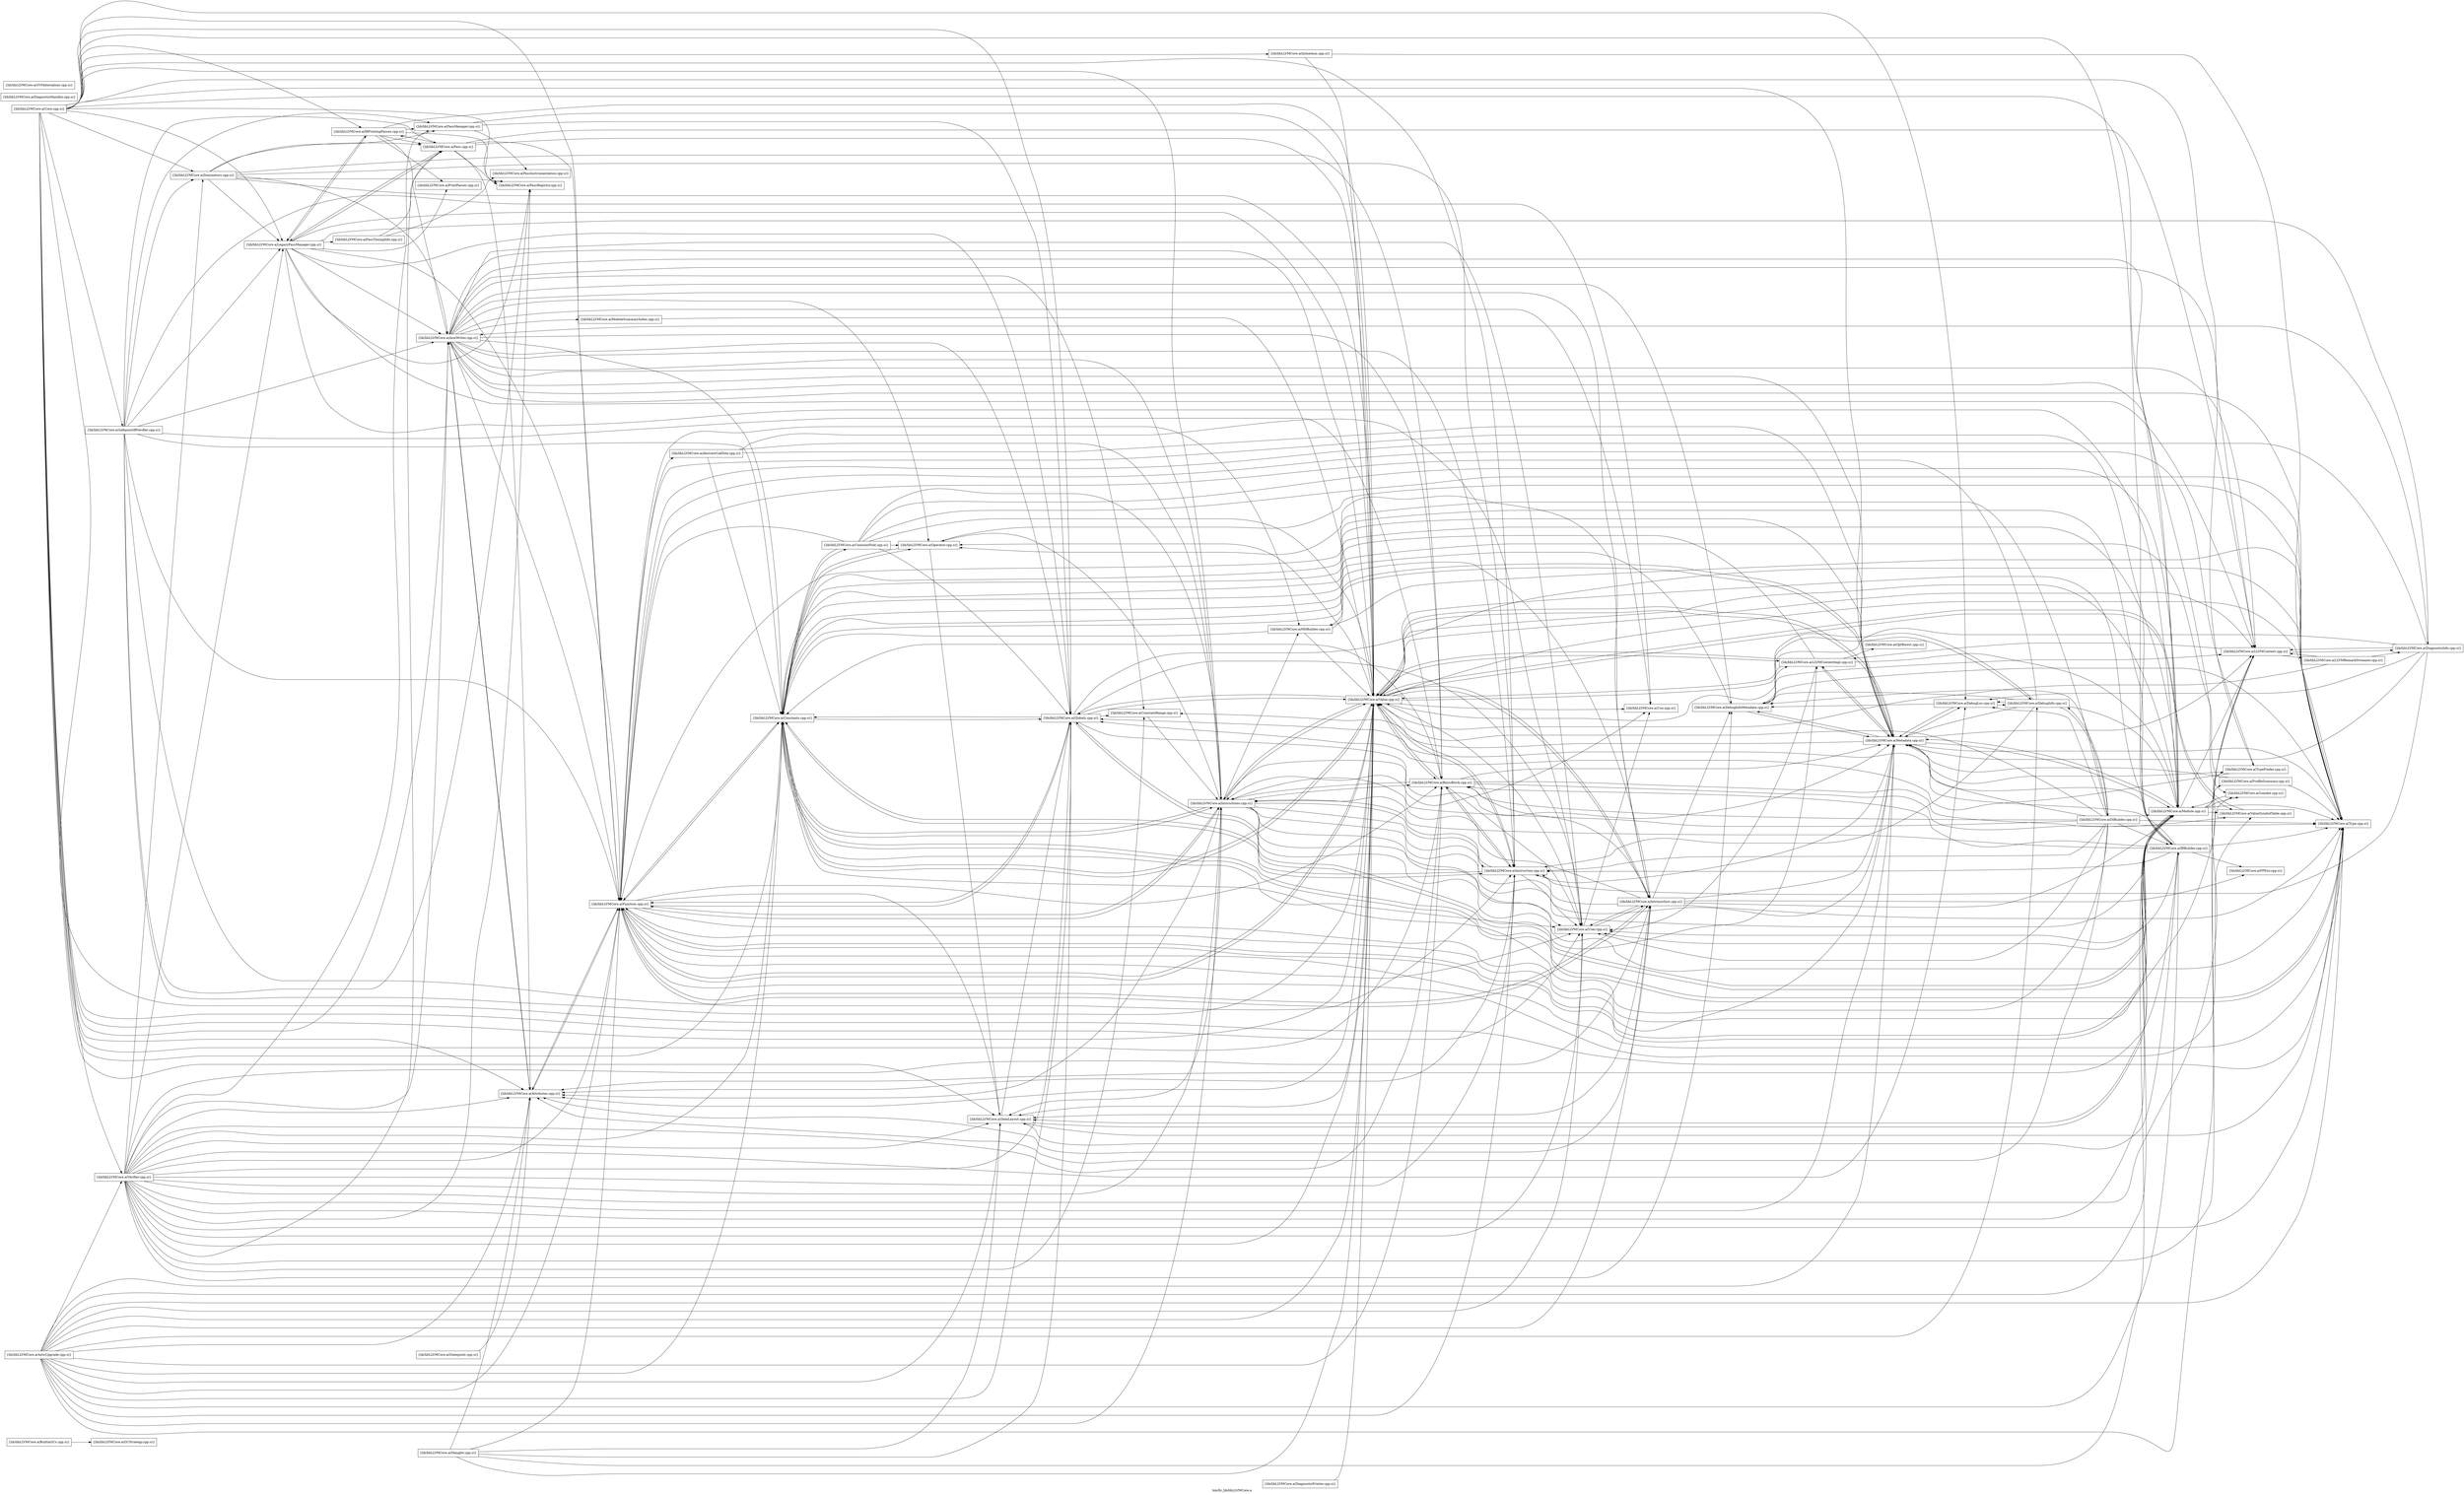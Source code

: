 digraph "bin/llc_lib/libLLVMCore.a" {
	label="bin/llc_lib/libLLVMCore.a";
	rankdir=LR;
	{ rank=same; Node0x560d3f84eb18;  }
	{ rank=same; Node0x560d3f84eb18;  }

	Node0x560d3f84eb18 [shape=record,shape=box,group=0,label="{lib/libLLVMCore.a(BuiltinGCs.cpp.o)}"];
	Node0x560d3f84eb18 -> Node0x560d3f8614e8;
	Node0x560d3f859ba8 [shape=record,shape=box,group=0,label="{lib/libLLVMCore.a(Core.cpp.o)}"];
	Node0x560d3f859ba8 -> Node0x560d3f852a38;
	Node0x560d3f859ba8 -> Node0x560d3f851db8;
	Node0x560d3f859ba8 -> Node0x560d3f851ae8;
	Node0x560d3f859ba8 -> Node0x560d3f858618;
	Node0x560d3f859ba8 -> Node0x560d3f8596f8;
	Node0x560d3f859ba8 -> Node0x560d3f866768;
	Node0x560d3f859ba8 -> Node0x560d3f860688;
	Node0x560d3f859ba8 -> Node0x560d3f8608b8;
	Node0x560d3f859ba8 -> Node0x560d3f861768;
	Node0x560d3f859ba8 -> Node0x560d3f862618;
	Node0x560d3f859ba8 -> Node0x560d3f863478;
	Node0x560d3f859ba8 -> Node0x560d3f8636f8;
	Node0x560d3f859ba8 -> Node0x560d3f867618;
	Node0x560d3f859ba8 -> Node0x560d3f866e48;
	Node0x560d3f859ba8 -> Node0x560d3f8434e8;
	Node0x560d3f859ba8 -> Node0x560d3f842408;
	Node0x560d3f859ba8 -> Node0x560d3f846328;
	Node0x560d3f859ba8 -> Node0x560d3f84ed98;
	Node0x560d3f859ba8 -> Node0x560d3f8546a8;
	Node0x560d3f859ba8 -> Node0x560d3f865a48;
	Node0x560d3f859ba8 -> Node0x560d3f865548;
	Node0x560d3f859ba8 -> Node0x560d3f868338;
	Node0x560d3f859ba8 -> Node0x560d3f8685b8;
	Node0x560d3f859ba8 -> Node0x560d3f866d58;
	Node0x560d3f8596f8 [shape=record,shape=box,group=0,label="{lib/libLLVMCore.a(DataLayout.cpp.o)}"];
	Node0x560d3f8596f8 -> Node0x560d3f861768;
	Node0x560d3f8596f8 -> Node0x560d3f84ed98;
	Node0x560d3f8596f8 -> Node0x560d3f865548;
	Node0x560d3f8664e8 [shape=record,shape=box,group=0,label="{lib/libLLVMCore.a(DiagnosticHandler.cpp.o)}"];
	Node0x560d3f8434e8 [shape=record,shape=box,group=0,label="{lib/libLLVMCore.a(LLVMContext.cpp.o)}"];
	Node0x560d3f8434e8 -> Node0x560d3f85f7d8;
	Node0x560d3f8434e8 -> Node0x560d3f8429a8;
	Node0x560d3f8434e8 -> Node0x560d3f843038;
	Node0x560d3f843038 [shape=record,shape=box,group=0,label="{lib/libLLVMCore.a(LLVMRemarkStreamer.cpp.o)}"];
	Node0x560d3f843038 -> Node0x560d3f85f7d8;
	Node0x560d3f843038 -> Node0x560d3f8434e8;
	Node0x560d3f843038 -> Node0x560d3f8685b8;
	Node0x560d3f842408 [shape=record,shape=box,group=0,label="{lib/libLLVMCore.a(LegacyPassManager.cpp.o)}"];
	Node0x560d3f842408 -> Node0x560d3f852a38;
	Node0x560d3f842408 -> Node0x560d3f85f7d8;
	Node0x560d3f842408 -> Node0x560d3f8608b8;
	Node0x560d3f842408 -> Node0x560d3f861768;
	Node0x560d3f842408 -> Node0x560d3f863478;
	Node0x560d3f842408 -> Node0x560d3f8434e8;
	Node0x560d3f842408 -> Node0x560d3f84ed98;
	Node0x560d3f842408 -> Node0x560d3f850c88;
	Node0x560d3f842408 -> Node0x560d3f8546a8;
	Node0x560d3f842408 -> Node0x560d3f855378;
	Node0x560d3f842408 -> Node0x560d3f854bf8;
	Node0x560d3f842408 -> Node0x560d3f8685b8;
	Node0x560d3f84ed98 [shape=record,shape=box,group=0,label="{lib/libLLVMCore.a(Module.cpp.o)}"];
	Node0x560d3f84ed98 -> Node0x560d3f84e348;
	Node0x560d3f84ed98 -> Node0x560d3f858618;
	Node0x560d3f84ed98 -> Node0x560d3f8596f8;
	Node0x560d3f84ed98 -> Node0x560d3f8608b8;
	Node0x560d3f84ed98 -> Node0x560d3f861768;
	Node0x560d3f84ed98 -> Node0x560d3f8434e8;
	Node0x560d3f84ed98 -> Node0x560d3f846328;
	Node0x560d3f84ed98 -> Node0x560d3f8653b8;
	Node0x560d3f84ed98 -> Node0x560d3f865548;
	Node0x560d3f84ed98 -> Node0x560d3f864ff8;
	Node0x560d3f84ed98 -> Node0x560d3f868338;
	Node0x560d3f84ed98 -> Node0x560d3f8685b8;
	Node0x560d3f84ed98 -> Node0x560d3f867e88;
	Node0x560d3f8546a8 [shape=record,shape=box,group=0,label="{lib/libLLVMCore.a(PassRegistry.cpp.o)}"];
	Node0x560d3f866d58 [shape=record,shape=box,group=0,label="{lib/libLLVMCore.a(Verifier.cpp.o)}"];
	Node0x560d3f866d58 -> Node0x560d3f852a38;
	Node0x560d3f866d58 -> Node0x560d3f851db8;
	Node0x560d3f866d58 -> Node0x560d3f851ae8;
	Node0x560d3f866d58 -> Node0x560d3f84e348;
	Node0x560d3f866d58 -> Node0x560d3f858d48;
	Node0x560d3f866d58 -> Node0x560d3f858618;
	Node0x560d3f866d58 -> Node0x560d3f8596f8;
	Node0x560d3f866d58 -> Node0x560d3f864cd8;
	Node0x560d3f866d58 -> Node0x560d3f866768;
	Node0x560d3f866d58 -> Node0x560d3f860688;
	Node0x560d3f866d58 -> Node0x560d3f8608b8;
	Node0x560d3f866d58 -> Node0x560d3f861768;
	Node0x560d3f866d58 -> Node0x560d3f867618;
	Node0x560d3f866d58 -> Node0x560d3f866e48;
	Node0x560d3f866d58 -> Node0x560d3f867b18;
	Node0x560d3f866d58 -> Node0x560d3f8434e8;
	Node0x560d3f866d58 -> Node0x560d3f842408;
	Node0x560d3f866d58 -> Node0x560d3f846328;
	Node0x560d3f866d58 -> Node0x560d3f84ed98;
	Node0x560d3f866d58 -> Node0x560d3f850c88;
	Node0x560d3f866d58 -> Node0x560d3f850508;
	Node0x560d3f866d58 -> Node0x560d3f8546a8;
	Node0x560d3f866d58 -> Node0x560d3f865548;
	Node0x560d3f866d58 -> Node0x560d3f868338;
	Node0x560d3f866d58 -> Node0x560d3f8685b8;
	Node0x560d3f850c88 [shape=record,shape=box,group=0,label="{lib/libLLVMCore.a(Pass.cpp.o)}"];
	Node0x560d3f850c88 -> Node0x560d3f851db8;
	Node0x560d3f850c88 -> Node0x560d3f8608b8;
	Node0x560d3f850c88 -> Node0x560d3f863478;
	Node0x560d3f850c88 -> Node0x560d3f8434e8;
	Node0x560d3f850c88 -> Node0x560d3f842408;
	Node0x560d3f850c88 -> Node0x560d3f8546a8;
	Node0x560d3f850c88 -> Node0x560d3f8685b8;
	Node0x560d3f8685b8 [shape=record,shape=box,group=0,label="{lib/libLLVMCore.a(Value.cpp.o)}"];
	Node0x560d3f8685b8 -> Node0x560d3f851db8;
	Node0x560d3f8685b8 -> Node0x560d3f851ae8;
	Node0x560d3f8685b8 -> Node0x560d3f858618;
	Node0x560d3f8685b8 -> Node0x560d3f8596f8;
	Node0x560d3f8685b8 -> Node0x560d3f864f08;
	Node0x560d3f8685b8 -> Node0x560d3f8608b8;
	Node0x560d3f8685b8 -> Node0x560d3f861768;
	Node0x560d3f8685b8 -> Node0x560d3f867618;
	Node0x560d3f8685b8 -> Node0x560d3f866e48;
	Node0x560d3f8685b8 -> Node0x560d3f867b18;
	Node0x560d3f8685b8 -> Node0x560d3f8434e8;
	Node0x560d3f8685b8 -> Node0x560d3f8429a8;
	Node0x560d3f8685b8 -> Node0x560d3f846328;
	Node0x560d3f8685b8 -> Node0x560d3f851b38;
	Node0x560d3f8685b8 -> Node0x560d3f865548;
	Node0x560d3f8685b8 -> Node0x560d3f868ab8;
	Node0x560d3f8685b8 -> Node0x560d3f868338;
	Node0x560d3f8685b8 -> Node0x560d3f867e88;
	Node0x560d3f851db8 [shape=record,shape=box,group=0,label="{lib/libLLVMCore.a(Attributes.cpp.o)}"];
	Node0x560d3f851db8 -> Node0x560d3f852a38;
	Node0x560d3f851db8 -> Node0x560d3f8608b8;
	Node0x560d3f858618 [shape=record,shape=box,group=0,label="{lib/libLLVMCore.a(Constants.cpp.o)}"];
	Node0x560d3f858618 -> Node0x560d3f858ac8;
	Node0x560d3f858618 -> Node0x560d3f8608b8;
	Node0x560d3f858618 -> Node0x560d3f861768;
	Node0x560d3f858618 -> Node0x560d3f867618;
	Node0x560d3f858618 -> Node0x560d3f866e48;
	Node0x560d3f858618 -> Node0x560d3f851b38;
	Node0x560d3f858618 -> Node0x560d3f865548;
	Node0x560d3f858618 -> Node0x560d3f868338;
	Node0x560d3f858618 -> Node0x560d3f8685b8;
	Node0x560d3f845ba8 [shape=record,shape=box,group=0,label="{lib/libLLVMCore.a(Mangler.cpp.o)}"];
	Node0x560d3f845ba8 -> Node0x560d3f851db8;
	Node0x560d3f845ba8 -> Node0x560d3f8596f8;
	Node0x560d3f845ba8 -> Node0x560d3f8608b8;
	Node0x560d3f845ba8 -> Node0x560d3f861768;
	Node0x560d3f845ba8 -> Node0x560d3f84ed98;
	Node0x560d3f845ba8 -> Node0x560d3f8685b8;
	Node0x560d3f846328 [shape=record,shape=box,group=0,label="{lib/libLLVMCore.a(Metadata.cpp.o)}"];
	Node0x560d3f846328 -> Node0x560d3f858d48;
	Node0x560d3f846328 -> Node0x560d3f858618;
	Node0x560d3f846328 -> Node0x560d3f864cd8;
	Node0x560d3f846328 -> Node0x560d3f866768;
	Node0x560d3f846328 -> Node0x560d3f8434e8;
	Node0x560d3f846328 -> Node0x560d3f8429a8;
	Node0x560d3f846328 -> Node0x560d3f8417d8;
	Node0x560d3f846328 -> Node0x560d3f84ed98;
	Node0x560d3f846328 -> Node0x560d3f865548;
	Node0x560d3f846328 -> Node0x560d3f8685b8;
	Node0x560d3f85f7d8 [shape=record,shape=box,group=0,label="{lib/libLLVMCore.a(DiagnosticInfo.cpp.o)}"];
	Node0x560d3f85f7d8 -> Node0x560d3f852a38;
	Node0x560d3f85f7d8 -> Node0x560d3f866768;
	Node0x560d3f85f7d8 -> Node0x560d3f8608b8;
	Node0x560d3f85f7d8 -> Node0x560d3f867618;
	Node0x560d3f85f7d8 -> Node0x560d3f8434e8;
	Node0x560d3f85f7d8 -> Node0x560d3f846328;
	Node0x560d3f85f7d8 -> Node0x560d3f8685b8;
	Node0x560d3f8608b8 [shape=record,shape=box,group=0,label="{lib/libLLVMCore.a(Function.cpp.o)}"];
	Node0x560d3f8608b8 -> Node0x560d3f850558;
	Node0x560d3f8608b8 -> Node0x560d3f851db8;
	Node0x560d3f8608b8 -> Node0x560d3f851ae8;
	Node0x560d3f8608b8 -> Node0x560d3f858618;
	Node0x560d3f8608b8 -> Node0x560d3f8596f8;
	Node0x560d3f8608b8 -> Node0x560d3f861768;
	Node0x560d3f8608b8 -> Node0x560d3f866e48;
	Node0x560d3f8608b8 -> Node0x560d3f867b18;
	Node0x560d3f8608b8 -> Node0x560d3f8434e8;
	Node0x560d3f8608b8 -> Node0x560d3f8417d8;
	Node0x560d3f8608b8 -> Node0x560d3f846328;
	Node0x560d3f8608b8 -> Node0x560d3f84ed98;
	Node0x560d3f8608b8 -> Node0x560d3f865548;
	Node0x560d3f8608b8 -> Node0x560d3f868338;
	Node0x560d3f8608b8 -> Node0x560d3f8685b8;
	Node0x560d3f8608b8 -> Node0x560d3f867e88;
	Node0x560d3f861768 [shape=record,shape=box,group=0,label="{lib/libLLVMCore.a(Globals.cpp.o)}"];
	Node0x560d3f861768 -> Node0x560d3f858d48;
	Node0x560d3f861768 -> Node0x560d3f858618;
	Node0x560d3f861768 -> Node0x560d3f8608b8;
	Node0x560d3f861768 -> Node0x560d3f846328;
	Node0x560d3f861768 -> Node0x560d3f84ed98;
	Node0x560d3f861768 -> Node0x560d3f865548;
	Node0x560d3f861768 -> Node0x560d3f868338;
	Node0x560d3f861768 -> Node0x560d3f8685b8;
	Node0x560d3f862618 [shape=record,shape=box,group=0,label="{lib/libLLVMCore.a(IRBuilder.cpp.o)}"];
	Node0x560d3f862618 -> Node0x560d3f851db8;
	Node0x560d3f862618 -> Node0x560d3f851ae8;
	Node0x560d3f862618 -> Node0x560d3f858618;
	Node0x560d3f862618 -> Node0x560d3f8596f8;
	Node0x560d3f862618 -> Node0x560d3f8608b8;
	Node0x560d3f862618 -> Node0x560d3f861768;
	Node0x560d3f862618 -> Node0x560d3f862848;
	Node0x560d3f862618 -> Node0x560d3f867618;
	Node0x560d3f862618 -> Node0x560d3f866e48;
	Node0x560d3f862618 -> Node0x560d3f846328;
	Node0x560d3f862618 -> Node0x560d3f865548;
	Node0x560d3f862618 -> Node0x560d3f868338;
	Node0x560d3f862618 -> Node0x560d3f8685b8;
	Node0x560d3f8636f8 [shape=record,shape=box,group=0,label="{lib/libLLVMCore.a(InlineAsm.cpp.o)}"];
	Node0x560d3f8636f8 -> Node0x560d3f865548;
	Node0x560d3f8636f8 -> Node0x560d3f8685b8;
	Node0x560d3f867618 [shape=record,shape=box,group=0,label="{lib/libLLVMCore.a(Instruction.cpp.o)}"];
	Node0x560d3f867618 -> Node0x560d3f851db8;
	Node0x560d3f867618 -> Node0x560d3f851ae8;
	Node0x560d3f867618 -> Node0x560d3f858618;
	Node0x560d3f867618 -> Node0x560d3f866e48;
	Node0x560d3f867618 -> Node0x560d3f846328;
	Node0x560d3f867618 -> Node0x560d3f868338;
	Node0x560d3f867618 -> Node0x560d3f8685b8;
	Node0x560d3f866e48 [shape=record,shape=box,group=0,label="{lib/libLLVMCore.a(Instructions.cpp.o)}"];
	Node0x560d3f866e48 -> Node0x560d3f851db8;
	Node0x560d3f866e48 -> Node0x560d3f851ae8;
	Node0x560d3f866e48 -> Node0x560d3f858618;
	Node0x560d3f866e48 -> Node0x560d3f8596f8;
	Node0x560d3f866e48 -> Node0x560d3f8608b8;
	Node0x560d3f866e48 -> Node0x560d3f867618;
	Node0x560d3f866e48 -> Node0x560d3f8429a8;
	Node0x560d3f866e48 -> Node0x560d3f8417d8;
	Node0x560d3f866e48 -> Node0x560d3f846328;
	Node0x560d3f866e48 -> Node0x560d3f84ed98;
	Node0x560d3f866e48 -> Node0x560d3f851b38;
	Node0x560d3f866e48 -> Node0x560d3f865548;
	Node0x560d3f866e48 -> Node0x560d3f868ab8;
	Node0x560d3f866e48 -> Node0x560d3f868338;
	Node0x560d3f866e48 -> Node0x560d3f8685b8;
	Node0x560d3f865548 [shape=record,shape=box,group=0,label="{lib/libLLVMCore.a(Type.cpp.o)}"];
	Node0x560d3f865548 -> Node0x560d3f858618;
	Node0x560d3f868338 [shape=record,shape=box,group=0,label="{lib/libLLVMCore.a(User.cpp.o)}"];
	Node0x560d3f868338 -> Node0x560d3f867b18;
	Node0x560d3f868338 -> Node0x560d3f868ab8;
	Node0x560d3f851ae8 [shape=record,shape=box,group=0,label="{lib/libLLVMCore.a(BasicBlock.cpp.o)}"];
	Node0x560d3f851ae8 -> Node0x560d3f858618;
	Node0x560d3f851ae8 -> Node0x560d3f867618;
	Node0x560d3f851ae8 -> Node0x560d3f866e48;
	Node0x560d3f851ae8 -> Node0x560d3f846328;
	Node0x560d3f851ae8 -> Node0x560d3f865548;
	Node0x560d3f851ae8 -> Node0x560d3f868338;
	Node0x560d3f851ae8 -> Node0x560d3f8685b8;
	Node0x560d3f851ae8 -> Node0x560d3f867e88;
	Node0x560d3f867b18 [shape=record,shape=box,group=0,label="{lib/libLLVMCore.a(IntrinsicInst.cpp.o)}"];
	Node0x560d3f867b18 -> Node0x560d3f851db8;
	Node0x560d3f867b18 -> Node0x560d3f851ae8;
	Node0x560d3f867b18 -> Node0x560d3f858618;
	Node0x560d3f867b18 -> Node0x560d3f8596f8;
	Node0x560d3f867b18 -> Node0x560d3f864cd8;
	Node0x560d3f867b18 -> Node0x560d3f8608b8;
	Node0x560d3f867b18 -> Node0x560d3f862848;
	Node0x560d3f867b18 -> Node0x560d3f867618;
	Node0x560d3f867b18 -> Node0x560d3f866e48;
	Node0x560d3f867b18 -> Node0x560d3f846328;
	Node0x560d3f867b18 -> Node0x560d3f84ed98;
	Node0x560d3f867b18 -> Node0x560d3f851b38;
	Node0x560d3f867b18 -> Node0x560d3f865548;
	Node0x560d3f867b18 -> Node0x560d3f868338;
	Node0x560d3f867b18 -> Node0x560d3f8685b8;
	Node0x560d3f851b38 [shape=record,shape=box,group=0,label="{lib/libLLVMCore.a(Operator.cpp.o)}"];
	Node0x560d3f851b38 -> Node0x560d3f858618;
	Node0x560d3f851b38 -> Node0x560d3f8596f8;
	Node0x560d3f851b38 -> Node0x560d3f865548;
	Node0x560d3f864cd8 [shape=record,shape=box,group=0,label="{lib/libLLVMCore.a(DebugInfoMetadata.cpp.o)}"];
	Node0x560d3f864cd8 -> Node0x560d3f858618;
	Node0x560d3f864cd8 -> Node0x560d3f8434e8;
	Node0x560d3f864cd8 -> Node0x560d3f8429a8;
	Node0x560d3f864cd8 -> Node0x560d3f846328;
	Node0x560d3f864cd8 -> Node0x560d3f865548;
	Node0x560d3f858d48 [shape=record,shape=box,group=0,label="{lib/libLLVMCore.a(ConstantRange.cpp.o)}"];
	Node0x560d3f858d48 -> Node0x560d3f866e48;
	Node0x560d3f866768 [shape=record,shape=box,group=0,label="{lib/libLLVMCore.a(DebugLoc.cpp.o)}"];
	Node0x560d3f866768 -> Node0x560d3f864f08;
	Node0x560d3f866768 -> Node0x560d3f864cd8;
	Node0x560d3f866768 -> Node0x560d3f846328;
	Node0x560d3f860688 [shape=record,shape=box,group=0,label="{lib/libLLVMCore.a(Dominators.cpp.o)}"];
	Node0x560d3f860688 -> Node0x560d3f852a38;
	Node0x560d3f860688 -> Node0x560d3f851ae8;
	Node0x560d3f860688 -> Node0x560d3f867618;
	Node0x560d3f860688 -> Node0x560d3f842408;
	Node0x560d3f860688 -> Node0x560d3f850c88;
	Node0x560d3f860688 -> Node0x560d3f850508;
	Node0x560d3f860688 -> Node0x560d3f8546a8;
	Node0x560d3f860688 -> Node0x560d3f8685b8;
	Node0x560d3f868ab8 [shape=record,shape=box,group=0,label="{lib/libLLVMCore.a(Use.cpp.o)}"];
	Node0x560d3f852a38 [shape=record,shape=box,group=0,label="{lib/libLLVMCore.a(AsmWriter.cpp.o)}"];
	Node0x560d3f852a38 -> Node0x560d3f851db8;
	Node0x560d3f852a38 -> Node0x560d3f851ae8;
	Node0x560d3f852a38 -> Node0x560d3f84e348;
	Node0x560d3f852a38 -> Node0x560d3f858d48;
	Node0x560d3f852a38 -> Node0x560d3f858618;
	Node0x560d3f852a38 -> Node0x560d3f864cd8;
	Node0x560d3f852a38 -> Node0x560d3f8608b8;
	Node0x560d3f852a38 -> Node0x560d3f861768;
	Node0x560d3f852a38 -> Node0x560d3f867618;
	Node0x560d3f852a38 -> Node0x560d3f866e48;
	Node0x560d3f852a38 -> Node0x560d3f867b18;
	Node0x560d3f852a38 -> Node0x560d3f8434e8;
	Node0x560d3f852a38 -> Node0x560d3f846328;
	Node0x560d3f852a38 -> Node0x560d3f84ed98;
	Node0x560d3f852a38 -> Node0x560d3f84ec08;
	Node0x560d3f852a38 -> Node0x560d3f851b38;
	Node0x560d3f852a38 -> Node0x560d3f865548;
	Node0x560d3f852a38 -> Node0x560d3f864ff8;
	Node0x560d3f852a38 -> Node0x560d3f868ab8;
	Node0x560d3f852a38 -> Node0x560d3f868338;
	Node0x560d3f852a38 -> Node0x560d3f8685b8;
	Node0x560d3f850508 [shape=record,shape=box,group=0,label="{lib/libLLVMCore.a(PassManager.cpp.o)}"];
	Node0x560d3f850508 -> Node0x560d3f861768;
	Node0x560d3f850508 -> Node0x560d3f8512c8;
	Node0x560d3f850508 -> Node0x560d3f8685b8;
	Node0x560d3f850558 [shape=record,shape=box,group=0,label="{lib/libLLVMCore.a(AbstractCallSite.cpp.o)}"];
	Node0x560d3f850558 -> Node0x560d3f858618;
	Node0x560d3f850558 -> Node0x560d3f866e48;
	Node0x560d3f850558 -> Node0x560d3f846328;
	Node0x560d3f850558 -> Node0x560d3f868338;
	Node0x560d3f854bf8 [shape=record,shape=box,group=0,label="{lib/libLLVMCore.a(PrintPasses.cpp.o)}"];
	Node0x560d3f858ac8 [shape=record,shape=box,group=0,label="{lib/libLLVMCore.a(ConstantFold.cpp.o)}"];
	Node0x560d3f858ac8 -> Node0x560d3f858618;
	Node0x560d3f858ac8 -> Node0x560d3f8608b8;
	Node0x560d3f858ac8 -> Node0x560d3f861768;
	Node0x560d3f858ac8 -> Node0x560d3f866e48;
	Node0x560d3f858ac8 -> Node0x560d3f84ed98;
	Node0x560d3f858ac8 -> Node0x560d3f851b38;
	Node0x560d3f858ac8 -> Node0x560d3f865548;
	Node0x560d3f858ac8 -> Node0x560d3f8685b8;
	Node0x560d3f8653b8 [shape=record,shape=box,group=0,label="{lib/libLLVMCore.a(ProfileSummary.cpp.o)}"];
	Node0x560d3f8653b8 -> Node0x560d3f858618;
	Node0x560d3f8653b8 -> Node0x560d3f846328;
	Node0x560d3f8653b8 -> Node0x560d3f865548;
	Node0x560d3f84e348 [shape=record,shape=box,group=0,label="{lib/libLLVMCore.a(Comdat.cpp.o)}"];
	Node0x560d3f84e348 -> Node0x560d3f84ed98;
	Node0x560d3f855378 [shape=record,shape=box,group=0,label="{lib/libLLVMCore.a(PassTimingInfo.cpp.o)}"];
	Node0x560d3f855378 -> Node0x560d3f850c88;
	Node0x560d3f855378 -> Node0x560d3f8512c8;
	Node0x560d3f864f08 [shape=record,shape=box,group=0,label="{lib/libLLVMCore.a(DebugInfo.cpp.o)}"];
	Node0x560d3f864f08 -> Node0x560d3f8594c8;
	Node0x560d3f864f08 -> Node0x560d3f864cd8;
	Node0x560d3f864f08 -> Node0x560d3f866768;
	Node0x560d3f864f08 -> Node0x560d3f8608b8;
	Node0x560d3f864f08 -> Node0x560d3f867618;
	Node0x560d3f864f08 -> Node0x560d3f846328;
	Node0x560d3f864f08 -> Node0x560d3f84ed98;
	Node0x560d3f864f08 -> Node0x560d3f8685b8;
	Node0x560d3f8417d8 [shape=record,shape=box,group=0,label="{lib/libLLVMCore.a(MDBuilder.cpp.o)}"];
	Node0x560d3f8417d8 -> Node0x560d3f858618;
	Node0x560d3f8417d8 -> Node0x560d3f846328;
	Node0x560d3f8417d8 -> Node0x560d3f865548;
	Node0x560d3f8417d8 -> Node0x560d3f8685b8;
	Node0x560d3f8594c8 [shape=record,shape=box,group=0,label="{lib/libLLVMCore.a(DIBuilder.cpp.o)}"];
	Node0x560d3f8594c8 -> Node0x560d3f851db8;
	Node0x560d3f8594c8 -> Node0x560d3f851ae8;
	Node0x560d3f8594c8 -> Node0x560d3f858618;
	Node0x560d3f8594c8 -> Node0x560d3f864f08;
	Node0x560d3f8594c8 -> Node0x560d3f864cd8;
	Node0x560d3f8594c8 -> Node0x560d3f866768;
	Node0x560d3f8594c8 -> Node0x560d3f8608b8;
	Node0x560d3f8594c8 -> Node0x560d3f862618;
	Node0x560d3f8594c8 -> Node0x560d3f867618;
	Node0x560d3f8594c8 -> Node0x560d3f866e48;
	Node0x560d3f8594c8 -> Node0x560d3f846328;
	Node0x560d3f8594c8 -> Node0x560d3f84ed98;
	Node0x560d3f8594c8 -> Node0x560d3f865548;
	Node0x560d3f8594c8 -> Node0x560d3f868338;
	Node0x560d3f8594c8 -> Node0x560d3f8685b8;
	Node0x560d3f863478 [shape=record,shape=box,group=0,label="{lib/libLLVMCore.a(IRPrintingPasses.cpp.o)}"];
	Node0x560d3f863478 -> Node0x560d3f852a38;
	Node0x560d3f863478 -> Node0x560d3f842408;
	Node0x560d3f863478 -> Node0x560d3f850c88;
	Node0x560d3f863478 -> Node0x560d3f850508;
	Node0x560d3f863478 -> Node0x560d3f8546a8;
	Node0x560d3f863478 -> Node0x560d3f854bf8;
	Node0x560d3f863478 -> Node0x560d3f8685b8;
	Node0x560d3f84ec08 [shape=record,shape=box,group=0,label="{lib/libLLVMCore.a(ModuleSummaryIndex.cpp.o)}"];
	Node0x560d3f84ec08 -> Node0x560d3f8685b8;
	Node0x560d3f864ff8 [shape=record,shape=box,group=0,label="{lib/libLLVMCore.a(TypeFinder.cpp.o)}"];
	Node0x560d3f864ff8 -> Node0x560d3f8608b8;
	Node0x560d3f864ff8 -> Node0x560d3f861768;
	Node0x560d3f864ff8 -> Node0x560d3f846328;
	Node0x560d3f867e88 [shape=record,shape=box,group=0,label="{lib/libLLVMCore.a(ValueSymbolTable.cpp.o)}"];
	Node0x560d3f867e88 -> Node0x560d3f8685b8;
	Node0x560d3f8614e8 [shape=record,shape=box,group=0,label="{lib/libLLVMCore.a(GCStrategy.cpp.o)}"];
	Node0x560d3f865a48 [shape=record,shape=box,group=0,label="{lib/libLLVMCore.a(SafepointIRVerifier.cpp.o)}"];
	Node0x560d3f865a48 -> Node0x560d3f852a38;
	Node0x560d3f865a48 -> Node0x560d3f851ae8;
	Node0x560d3f865a48 -> Node0x560d3f858618;
	Node0x560d3f865a48 -> Node0x560d3f860688;
	Node0x560d3f865a48 -> Node0x560d3f8608b8;
	Node0x560d3f865a48 -> Node0x560d3f867618;
	Node0x560d3f865a48 -> Node0x560d3f842408;
	Node0x560d3f865a48 -> Node0x560d3f850c88;
	Node0x560d3f865a48 -> Node0x560d3f850508;
	Node0x560d3f865a48 -> Node0x560d3f8546a8;
	Node0x560d3f865a48 -> Node0x560d3f868ab8;
	Node0x560d3f865a48 -> Node0x560d3f8685b8;
	Node0x560d3f8429a8 [shape=record,shape=box,group=0,label="{lib/libLLVMCore.a(LLVMContextImpl.cpp.o)}"];
	Node0x560d3f8429a8 -> Node0x560d3f858618;
	Node0x560d3f8429a8 -> Node0x560d3f864cd8;
	Node0x560d3f8429a8 -> Node0x560d3f846328;
	Node0x560d3f8429a8 -> Node0x560d3f84ed98;
	Node0x560d3f8429a8 -> Node0x560d3f8528a8;
	Node0x560d3f8429a8 -> Node0x560d3f868338;
	Node0x560d3f8429a8 -> Node0x560d3f8685b8;
	Node0x560d3f85fa58 [shape=record,shape=box,group=0,label="{lib/libLLVMCore.a(DiagnosticPrinter.cpp.o)}"];
	Node0x560d3f85fa58 -> Node0x560d3f8685b8;
	Node0x560d3f862848 [shape=record,shape=box,group=0,label="{lib/libLLVMCore.a(FPEnv.cpp.o)}"];
	Node0x560d3f8528a8 [shape=record,shape=box,group=0,label="{lib/libLLVMCore.a(OptBisect.cpp.o)}"];
	Node0x560d3f8512c8 [shape=record,shape=box,group=0,label="{lib/libLLVMCore.a(PassInstrumentation.cpp.o)}"];
	Node0x560d3f852358 [shape=record,shape=box,group=0,label="{lib/libLLVMCore.a(AutoUpgrade.cpp.o)}"];
	Node0x560d3f852358 -> Node0x560d3f851db8;
	Node0x560d3f852358 -> Node0x560d3f851ae8;
	Node0x560d3f852358 -> Node0x560d3f858618;
	Node0x560d3f852358 -> Node0x560d3f8596f8;
	Node0x560d3f852358 -> Node0x560d3f864f08;
	Node0x560d3f852358 -> Node0x560d3f8608b8;
	Node0x560d3f852358 -> Node0x560d3f861768;
	Node0x560d3f852358 -> Node0x560d3f862618;
	Node0x560d3f852358 -> Node0x560d3f867618;
	Node0x560d3f852358 -> Node0x560d3f866e48;
	Node0x560d3f852358 -> Node0x560d3f867b18;
	Node0x560d3f852358 -> Node0x560d3f8434e8;
	Node0x560d3f852358 -> Node0x560d3f846328;
	Node0x560d3f852358 -> Node0x560d3f84ed98;
	Node0x560d3f852358 -> Node0x560d3f865548;
	Node0x560d3f852358 -> Node0x560d3f868338;
	Node0x560d3f852358 -> Node0x560d3f8685b8;
	Node0x560d3f852358 -> Node0x560d3f866d58;
	Node0x560d3f84c548 [shape=record,shape=box,group=0,label="{lib/libLLVMCore.a(Statepoint.cpp.o)}"];
	Node0x560d3f84c548 -> Node0x560d3f851db8;
	Node0x560d3f85eb58 [shape=record,shape=box,group=0,label="{lib/libLLVMCore.a(GVMaterializer.cpp.o)}"];
}
